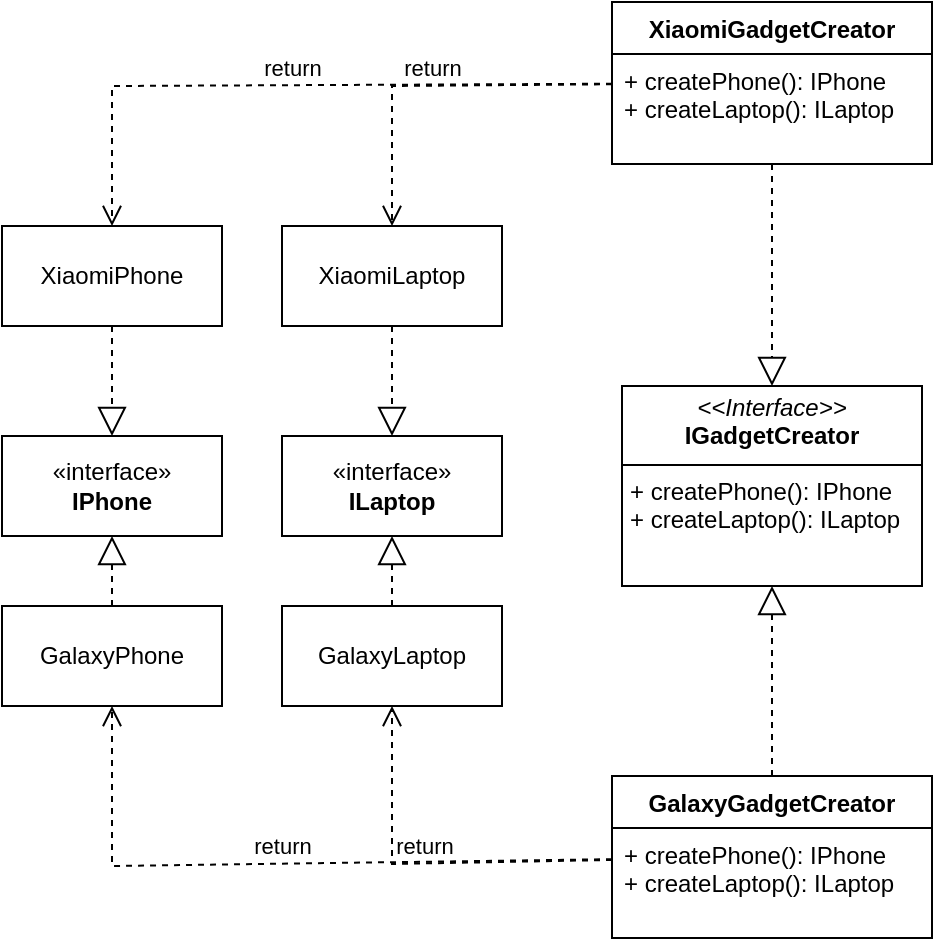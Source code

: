 <mxfile version="26.0.16">
  <diagram name="Сторінка-1" id="YovbNYde0ID2oSLEl0Dk">
    <mxGraphModel dx="1292" dy="965" grid="0" gridSize="10" guides="1" tooltips="1" connect="1" arrows="1" fold="1" page="1" pageScale="1" pageWidth="1169" pageHeight="827" math="0" shadow="0">
      <root>
        <mxCell id="0" />
        <mxCell id="1" parent="0" />
        <mxCell id="5915b6gxuS9S08Bc9Gc6-1" value="«interface»&lt;br&gt;&lt;b&gt;IPhone&lt;/b&gt;" style="html=1;whiteSpace=wrap;" vertex="1" parent="1">
          <mxGeometry x="330" y="355" width="110" height="50" as="geometry" />
        </mxCell>
        <mxCell id="5915b6gxuS9S08Bc9Gc6-2" value="«interface»&lt;br&gt;&lt;b&gt;ILaptop&lt;/b&gt;" style="html=1;whiteSpace=wrap;" vertex="1" parent="1">
          <mxGeometry x="470" y="355" width="110" height="50" as="geometry" />
        </mxCell>
        <mxCell id="5915b6gxuS9S08Bc9Gc6-3" value="&lt;p style=&quot;margin:0px;margin-top:4px;text-align:center;&quot;&gt;&lt;i&gt;&amp;lt;&amp;lt;Interface&amp;gt;&amp;gt;&lt;/i&gt;&lt;br&gt;&lt;b&gt;IGadgetCreator&lt;/b&gt;&lt;/p&gt;&lt;hr size=&quot;1&quot; style=&quot;border-style:solid;&quot;&gt;&lt;p style=&quot;margin:0px;margin-left:4px;&quot;&gt;&lt;/p&gt;&lt;p style=&quot;margin:0px;margin-left:4px;&quot;&gt;+ createPhone(): IPhone&lt;br&gt;+ createLaptop(): ILaptop&lt;/p&gt;" style="verticalAlign=top;align=left;overflow=fill;html=1;whiteSpace=wrap;" vertex="1" parent="1">
          <mxGeometry x="640" y="330" width="150" height="100" as="geometry" />
        </mxCell>
        <mxCell id="5915b6gxuS9S08Bc9Gc6-4" value="XiaomiPhone" style="html=1;whiteSpace=wrap;" vertex="1" parent="1">
          <mxGeometry x="330" y="250" width="110" height="50" as="geometry" />
        </mxCell>
        <mxCell id="5915b6gxuS9S08Bc9Gc6-5" value="XiaomiLaptop" style="html=1;whiteSpace=wrap;" vertex="1" parent="1">
          <mxGeometry x="470" y="250" width="110" height="50" as="geometry" />
        </mxCell>
        <mxCell id="5915b6gxuS9S08Bc9Gc6-6" value="GalaxyPhone" style="html=1;whiteSpace=wrap;" vertex="1" parent="1">
          <mxGeometry x="330" y="440" width="110" height="50" as="geometry" />
        </mxCell>
        <mxCell id="5915b6gxuS9S08Bc9Gc6-7" value="GalaxyLaptop" style="html=1;whiteSpace=wrap;" vertex="1" parent="1">
          <mxGeometry x="470" y="440" width="110" height="50" as="geometry" />
        </mxCell>
        <mxCell id="5915b6gxuS9S08Bc9Gc6-8" value="XiaomiGadgetCreator" style="swimlane;fontStyle=1;align=center;verticalAlign=top;childLayout=stackLayout;horizontal=1;startSize=26;horizontalStack=0;resizeParent=1;resizeParentMax=0;resizeLast=0;collapsible=1;marginBottom=0;whiteSpace=wrap;html=1;" vertex="1" parent="1">
          <mxGeometry x="635" y="138" width="160" height="81" as="geometry">
            <mxRectangle x="640" y="214" width="160" height="30" as="alternateBounds" />
          </mxGeometry>
        </mxCell>
        <mxCell id="5915b6gxuS9S08Bc9Gc6-11" value="+ createPhone(): IPhone&lt;br&gt;+ createLaptop(): ILaptop" style="text;strokeColor=none;fillColor=none;align=left;verticalAlign=top;spacingLeft=4;spacingRight=4;overflow=hidden;rotatable=0;points=[[0,0.5],[1,0.5]];portConstraint=eastwest;whiteSpace=wrap;html=1;" vertex="1" parent="5915b6gxuS9S08Bc9Gc6-8">
          <mxGeometry y="26" width="160" height="55" as="geometry" />
        </mxCell>
        <mxCell id="5915b6gxuS9S08Bc9Gc6-12" value="GalaxyGadgetCreator" style="swimlane;fontStyle=1;align=center;verticalAlign=top;childLayout=stackLayout;horizontal=1;startSize=26;horizontalStack=0;resizeParent=1;resizeParentMax=0;resizeLast=0;collapsible=1;marginBottom=0;whiteSpace=wrap;html=1;" vertex="1" parent="1">
          <mxGeometry x="635" y="525" width="160" height="81" as="geometry">
            <mxRectangle x="640" y="214" width="160" height="30" as="alternateBounds" />
          </mxGeometry>
        </mxCell>
        <mxCell id="5915b6gxuS9S08Bc9Gc6-13" value="+ createPhone(): IPhone&lt;br&gt;+ createLaptop(): ILaptop" style="text;strokeColor=none;fillColor=none;align=left;verticalAlign=top;spacingLeft=4;spacingRight=4;overflow=hidden;rotatable=0;points=[[0,0.5],[1,0.5]];portConstraint=eastwest;whiteSpace=wrap;html=1;" vertex="1" parent="5915b6gxuS9S08Bc9Gc6-12">
          <mxGeometry y="26" width="160" height="55" as="geometry" />
        </mxCell>
        <mxCell id="5915b6gxuS9S08Bc9Gc6-14" value="" style="endArrow=block;dashed=1;endFill=0;endSize=12;html=1;rounded=0;" edge="1" parent="1" source="5915b6gxuS9S08Bc9Gc6-7" target="5915b6gxuS9S08Bc9Gc6-2">
          <mxGeometry width="160" relative="1" as="geometry">
            <mxPoint x="585" y="427" as="sourcePoint" />
            <mxPoint x="646" y="461" as="targetPoint" />
          </mxGeometry>
        </mxCell>
        <mxCell id="5915b6gxuS9S08Bc9Gc6-15" value="" style="endArrow=block;dashed=1;endFill=0;endSize=12;html=1;rounded=0;" edge="1" parent="1" source="5915b6gxuS9S08Bc9Gc6-6" target="5915b6gxuS9S08Bc9Gc6-1">
          <mxGeometry width="160" relative="1" as="geometry">
            <mxPoint x="299" y="443" as="sourcePoint" />
            <mxPoint x="299" y="408" as="targetPoint" />
          </mxGeometry>
        </mxCell>
        <mxCell id="5915b6gxuS9S08Bc9Gc6-16" value="" style="endArrow=block;dashed=1;endFill=0;endSize=12;html=1;rounded=0;" edge="1" parent="1" source="5915b6gxuS9S08Bc9Gc6-4" target="5915b6gxuS9S08Bc9Gc6-1">
          <mxGeometry width="160" relative="1" as="geometry">
            <mxPoint x="314" y="365" as="sourcePoint" />
            <mxPoint x="314" y="330" as="targetPoint" />
          </mxGeometry>
        </mxCell>
        <mxCell id="5915b6gxuS9S08Bc9Gc6-17" value="" style="endArrow=block;dashed=1;endFill=0;endSize=12;html=1;rounded=0;" edge="1" parent="1" source="5915b6gxuS9S08Bc9Gc6-5" target="5915b6gxuS9S08Bc9Gc6-2">
          <mxGeometry width="160" relative="1" as="geometry">
            <mxPoint x="453" y="308" as="sourcePoint" />
            <mxPoint x="453" y="363" as="targetPoint" />
          </mxGeometry>
        </mxCell>
        <mxCell id="5915b6gxuS9S08Bc9Gc6-18" value="return" style="html=1;verticalAlign=bottom;endArrow=open;dashed=1;endSize=8;curved=0;rounded=0;" edge="1" parent="1" source="5915b6gxuS9S08Bc9Gc6-8" target="5915b6gxuS9S08Bc9Gc6-5">
          <mxGeometry relative="1" as="geometry">
            <mxPoint x="636" y="337" as="sourcePoint" />
            <mxPoint x="556" y="337" as="targetPoint" />
            <Array as="points">
              <mxPoint x="525" y="180" />
            </Array>
          </mxGeometry>
        </mxCell>
        <mxCell id="5915b6gxuS9S08Bc9Gc6-19" value="return" style="html=1;verticalAlign=bottom;endArrow=open;dashed=1;endSize=8;curved=0;rounded=0;" edge="1" parent="1" source="5915b6gxuS9S08Bc9Gc6-8" target="5915b6gxuS9S08Bc9Gc6-4">
          <mxGeometry relative="1" as="geometry">
            <mxPoint x="491" y="163" as="sourcePoint" />
            <mxPoint x="430" y="194" as="targetPoint" />
            <Array as="points">
              <mxPoint x="385" y="180" />
            </Array>
          </mxGeometry>
        </mxCell>
        <mxCell id="5915b6gxuS9S08Bc9Gc6-20" value="" style="endArrow=block;dashed=1;endFill=0;endSize=12;html=1;rounded=0;" edge="1" parent="1" source="5915b6gxuS9S08Bc9Gc6-8" target="5915b6gxuS9S08Bc9Gc6-3">
          <mxGeometry width="160" relative="1" as="geometry">
            <mxPoint x="708" y="269" as="sourcePoint" />
            <mxPoint x="708" y="324" as="targetPoint" />
          </mxGeometry>
        </mxCell>
        <mxCell id="5915b6gxuS9S08Bc9Gc6-21" value="" style="endArrow=block;dashed=1;endFill=0;endSize=12;html=1;rounded=0;" edge="1" parent="1" source="5915b6gxuS9S08Bc9Gc6-12" target="5915b6gxuS9S08Bc9Gc6-3">
          <mxGeometry width="160" relative="1" as="geometry">
            <mxPoint x="842" y="371" as="sourcePoint" />
            <mxPoint x="842" y="482" as="targetPoint" />
          </mxGeometry>
        </mxCell>
        <mxCell id="5915b6gxuS9S08Bc9Gc6-22" value="return" style="html=1;verticalAlign=bottom;endArrow=open;dashed=1;endSize=8;curved=0;rounded=0;" edge="1" parent="1" source="5915b6gxuS9S08Bc9Gc6-12" target="5915b6gxuS9S08Bc9Gc6-7">
          <mxGeometry relative="1" as="geometry">
            <mxPoint x="597" y="586" as="sourcePoint" />
            <mxPoint x="487" y="657" as="targetPoint" />
            <Array as="points">
              <mxPoint x="525" y="569" />
            </Array>
          </mxGeometry>
        </mxCell>
        <mxCell id="5915b6gxuS9S08Bc9Gc6-23" value="return" style="html=1;verticalAlign=bottom;endArrow=open;dashed=1;endSize=8;curved=0;rounded=0;" edge="1" parent="1" source="5915b6gxuS9S08Bc9Gc6-12" target="5915b6gxuS9S08Bc9Gc6-6">
          <mxGeometry relative="1" as="geometry">
            <mxPoint x="494" y="630" as="sourcePoint" />
            <mxPoint x="383" y="552" as="targetPoint" />
            <Array as="points">
              <mxPoint x="385" y="570" />
            </Array>
          </mxGeometry>
        </mxCell>
      </root>
    </mxGraphModel>
  </diagram>
</mxfile>
